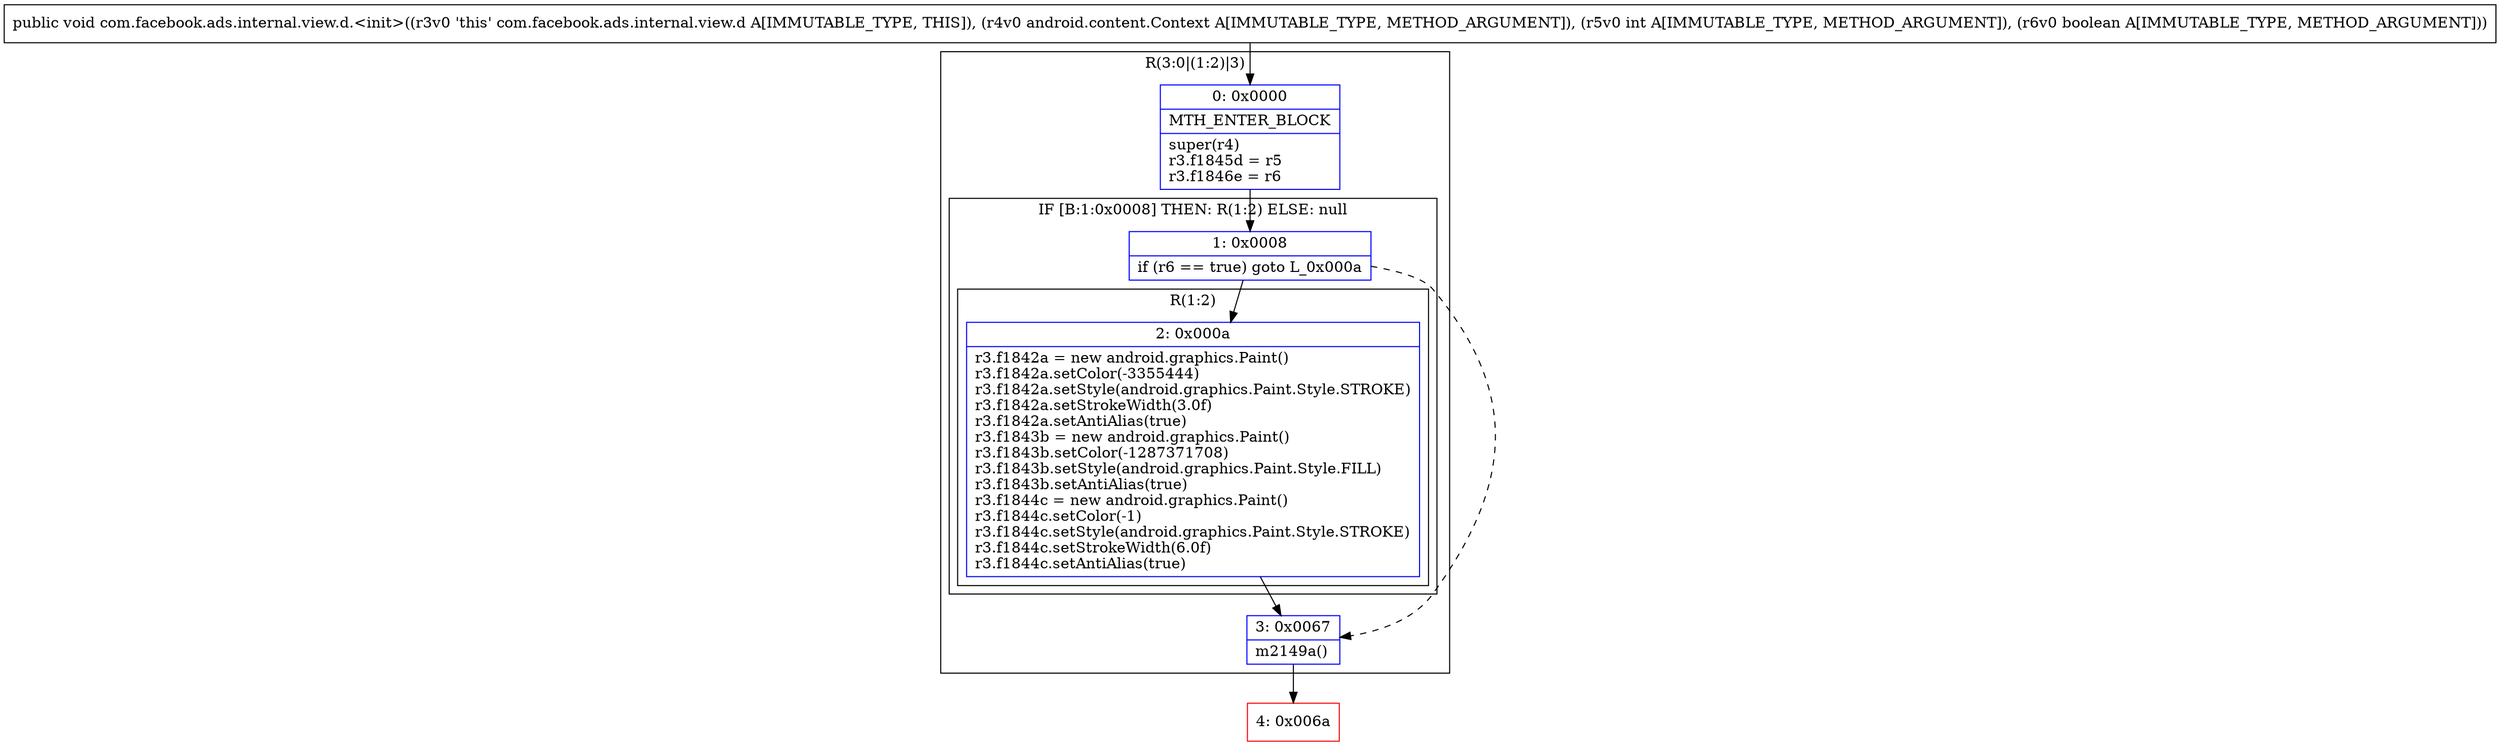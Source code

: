 digraph "CFG forcom.facebook.ads.internal.view.d.\<init\>(Landroid\/content\/Context;IZ)V" {
subgraph cluster_Region_7496343 {
label = "R(3:0|(1:2)|3)";
node [shape=record,color=blue];
Node_0 [shape=record,label="{0\:\ 0x0000|MTH_ENTER_BLOCK\l|super(r4)\lr3.f1845d = r5\lr3.f1846e = r6\l}"];
subgraph cluster_IfRegion_88943740 {
label = "IF [B:1:0x0008] THEN: R(1:2) ELSE: null";
node [shape=record,color=blue];
Node_1 [shape=record,label="{1\:\ 0x0008|if (r6 == true) goto L_0x000a\l}"];
subgraph cluster_Region_227977798 {
label = "R(1:2)";
node [shape=record,color=blue];
Node_2 [shape=record,label="{2\:\ 0x000a|r3.f1842a = new android.graphics.Paint()\lr3.f1842a.setColor(\-3355444)\lr3.f1842a.setStyle(android.graphics.Paint.Style.STROKE)\lr3.f1842a.setStrokeWidth(3.0f)\lr3.f1842a.setAntiAlias(true)\lr3.f1843b = new android.graphics.Paint()\lr3.f1843b.setColor(\-1287371708)\lr3.f1843b.setStyle(android.graphics.Paint.Style.FILL)\lr3.f1843b.setAntiAlias(true)\lr3.f1844c = new android.graphics.Paint()\lr3.f1844c.setColor(\-1)\lr3.f1844c.setStyle(android.graphics.Paint.Style.STROKE)\lr3.f1844c.setStrokeWidth(6.0f)\lr3.f1844c.setAntiAlias(true)\l}"];
}
}
Node_3 [shape=record,label="{3\:\ 0x0067|m2149a()\l}"];
}
Node_4 [shape=record,color=red,label="{4\:\ 0x006a}"];
MethodNode[shape=record,label="{public void com.facebook.ads.internal.view.d.\<init\>((r3v0 'this' com.facebook.ads.internal.view.d A[IMMUTABLE_TYPE, THIS]), (r4v0 android.content.Context A[IMMUTABLE_TYPE, METHOD_ARGUMENT]), (r5v0 int A[IMMUTABLE_TYPE, METHOD_ARGUMENT]), (r6v0 boolean A[IMMUTABLE_TYPE, METHOD_ARGUMENT])) }"];
MethodNode -> Node_0;
Node_0 -> Node_1;
Node_1 -> Node_2;
Node_1 -> Node_3[style=dashed];
Node_2 -> Node_3;
Node_3 -> Node_4;
}

